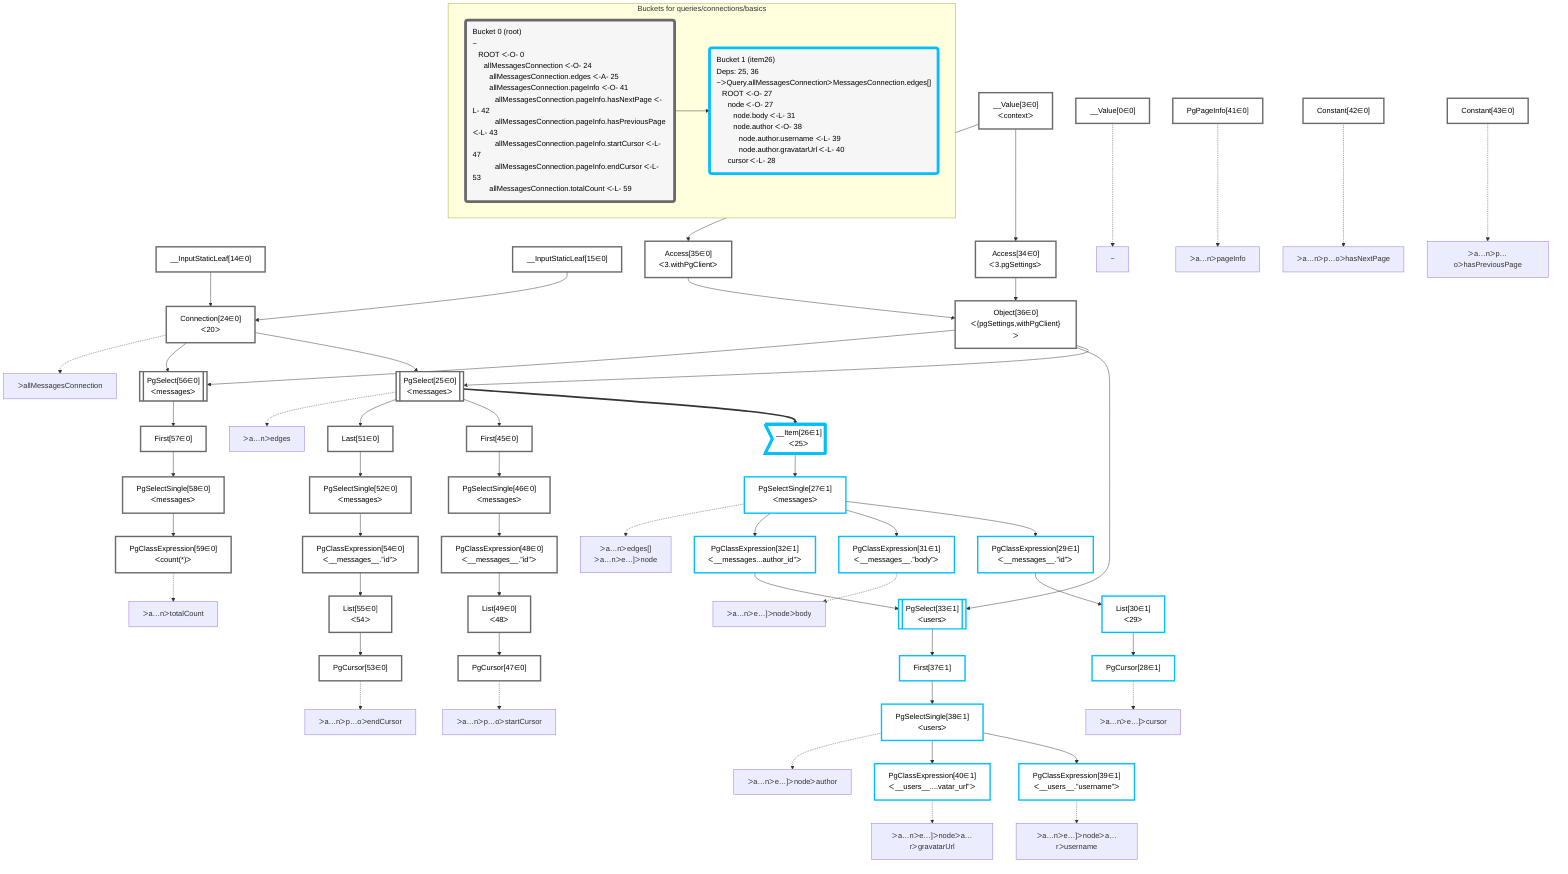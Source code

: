 graph TD
    classDef path fill:#eee,stroke:#000,color:#000
    classDef plan fill:#fff,stroke-width:3px,color:#000
    classDef itemplan fill:#fff,stroke-width:6px,color:#000
    classDef sideeffectplan fill:#f00,stroke-width:6px,color:#000
    classDef bucket fill:#f6f6f6,color:#000,stroke-width:6px,text-align:left


    %% define plans
    __Value0["__Value[0∈0]"]:::plan
    __Value3["__Value[3∈0]<br />ᐸcontextᐳ"]:::plan
    __InputStaticLeaf14["__InputStaticLeaf[14∈0]"]:::plan
    __InputStaticLeaf15["__InputStaticLeaf[15∈0]"]:::plan
    Access34["Access[34∈0]<br />ᐸ3.pgSettingsᐳ"]:::plan
    Access35["Access[35∈0]<br />ᐸ3.withPgClientᐳ"]:::plan
    Object36["Object[36∈0]<br />ᐸ{pgSettings,withPgClient}ᐳ"]:::plan
    Connection24["Connection[24∈0]<br />ᐸ20ᐳ"]:::plan
    PgSelect25[["PgSelect[25∈0]<br />ᐸmessagesᐳ"]]:::plan
    __Item26>"__Item[26∈1]<br />ᐸ25ᐳ"]:::itemplan
    PgSelectSingle27["PgSelectSingle[27∈1]<br />ᐸmessagesᐳ"]:::plan
    PgClassExpression29["PgClassExpression[29∈1]<br />ᐸ__messages__.”id”ᐳ"]:::plan
    List30["List[30∈1]<br />ᐸ29ᐳ"]:::plan
    PgCursor28["PgCursor[28∈1]"]:::plan
    PgClassExpression31["PgClassExpression[31∈1]<br />ᐸ__messages__.”body”ᐳ"]:::plan
    PgClassExpression32["PgClassExpression[32∈1]<br />ᐸ__messages...author_id”ᐳ"]:::plan
    PgSelect33[["PgSelect[33∈1]<br />ᐸusersᐳ"]]:::plan
    First37["First[37∈1]"]:::plan
    PgSelectSingle38["PgSelectSingle[38∈1]<br />ᐸusersᐳ"]:::plan
    PgClassExpression39["PgClassExpression[39∈1]<br />ᐸ__users__.”username”ᐳ"]:::plan
    PgClassExpression40["PgClassExpression[40∈1]<br />ᐸ__users__....vatar_url”ᐳ"]:::plan
    PgPageInfo41["PgPageInfo[41∈0]"]:::plan
    Constant42["Constant[42∈0]"]:::plan
    Constant43["Constant[43∈0]"]:::plan
    First45["First[45∈0]"]:::plan
    PgSelectSingle46["PgSelectSingle[46∈0]<br />ᐸmessagesᐳ"]:::plan
    PgClassExpression48["PgClassExpression[48∈0]<br />ᐸ__messages__.”id”ᐳ"]:::plan
    List49["List[49∈0]<br />ᐸ48ᐳ"]:::plan
    PgCursor47["PgCursor[47∈0]"]:::plan
    Last51["Last[51∈0]"]:::plan
    PgSelectSingle52["PgSelectSingle[52∈0]<br />ᐸmessagesᐳ"]:::plan
    PgClassExpression54["PgClassExpression[54∈0]<br />ᐸ__messages__.”id”ᐳ"]:::plan
    List55["List[55∈0]<br />ᐸ54ᐳ"]:::plan
    PgCursor53["PgCursor[53∈0]"]:::plan
    PgSelect56[["PgSelect[56∈0]<br />ᐸmessagesᐳ"]]:::plan
    First57["First[57∈0]"]:::plan
    PgSelectSingle58["PgSelectSingle[58∈0]<br />ᐸmessagesᐳ"]:::plan
    PgClassExpression59["PgClassExpression[59∈0]<br />ᐸcount(*)ᐳ"]:::plan

    %% plan dependencies
    __Value3 --> Access34
    __Value3 --> Access35
    Access34 & Access35 --> Object36
    __InputStaticLeaf14 & __InputStaticLeaf15 --> Connection24
    Object36 & Connection24 --> PgSelect25
    PgSelect25 ==> __Item26
    __Item26 --> PgSelectSingle27
    PgSelectSingle27 --> PgClassExpression29
    PgClassExpression29 --> List30
    List30 --> PgCursor28
    PgSelectSingle27 --> PgClassExpression31
    PgSelectSingle27 --> PgClassExpression32
    Object36 & PgClassExpression32 --> PgSelect33
    PgSelect33 --> First37
    First37 --> PgSelectSingle38
    PgSelectSingle38 --> PgClassExpression39
    PgSelectSingle38 --> PgClassExpression40
    PgSelect25 --> First45
    First45 --> PgSelectSingle46
    PgSelectSingle46 --> PgClassExpression48
    PgClassExpression48 --> List49
    List49 --> PgCursor47
    PgSelect25 --> Last51
    Last51 --> PgSelectSingle52
    PgSelectSingle52 --> PgClassExpression54
    PgClassExpression54 --> List55
    List55 --> PgCursor53
    Object36 & Connection24 --> PgSelect56
    PgSelect56 --> First57
    First57 --> PgSelectSingle58
    PgSelectSingle58 --> PgClassExpression59

    %% plan-to-path relationships
    P0["~"]
    __Value0 -.-> P0
    P24["ᐳallMessagesConnection"]
    Connection24 -.-> P24
    P25["ᐳa…nᐳedges"]
    PgSelect25 -.-> P25
    P27["ᐳa…nᐳedges[]<br />ᐳa…nᐳe…]ᐳnode"]
    PgSelectSingle27 -.-> P27
    P28["ᐳa…nᐳe…]ᐳcursor"]
    PgCursor28 -.-> P28
    P31["ᐳa…nᐳe…]ᐳnodeᐳbody"]
    PgClassExpression31 -.-> P31
    P38["ᐳa…nᐳe…]ᐳnodeᐳauthor"]
    PgSelectSingle38 -.-> P38
    P39["ᐳa…nᐳe…]ᐳnodeᐳa…rᐳusername"]
    PgClassExpression39 -.-> P39
    P40["ᐳa…nᐳe…]ᐳnodeᐳa…rᐳgravatarUrl"]
    PgClassExpression40 -.-> P40
    P41["ᐳa…nᐳpageInfo"]
    PgPageInfo41 -.-> P41
    P42["ᐳa…nᐳp…oᐳhasNextPage"]
    Constant42 -.-> P42
    P43["ᐳa…nᐳp…oᐳhasPreviousPage"]
    Constant43 -.-> P43
    P47["ᐳa…nᐳp…oᐳstartCursor"]
    PgCursor47 -.-> P47
    P53["ᐳa…nᐳp…oᐳendCursor"]
    PgCursor53 -.-> P53
    P59["ᐳa…nᐳtotalCount"]
    PgClassExpression59 -.-> P59

    subgraph "Buckets for queries/connections/basics"
    Bucket0("Bucket 0 (root)<br />~<br />⠀ROOT ᐸ-O- 0<br />⠀⠀allMessagesConnection ᐸ-O- 24<br />⠀⠀⠀allMessagesConnection.edges ᐸ-A- 25<br />⠀⠀⠀allMessagesConnection.pageInfo ᐸ-O- 41<br />⠀⠀⠀⠀allMessagesConnection.pageInfo.hasNextPage ᐸ-L- 42<br />⠀⠀⠀⠀allMessagesConnection.pageInfo.hasPreviousPage ᐸ-L- 43<br />⠀⠀⠀⠀allMessagesConnection.pageInfo.startCursor ᐸ-L- 47<br />⠀⠀⠀⠀allMessagesConnection.pageInfo.endCursor ᐸ-L- 53<br />⠀⠀⠀allMessagesConnection.totalCount ᐸ-L- 59"):::bucket
    classDef bucket0 stroke:#696969
    class Bucket0,__Value0,__Value3,__InputStaticLeaf14,__InputStaticLeaf15,Connection24,PgSelect25,Access34,Access35,Object36,PgPageInfo41,Constant42,Constant43,First45,PgSelectSingle46,PgCursor47,PgClassExpression48,List49,Last51,PgSelectSingle52,PgCursor53,PgClassExpression54,List55,PgSelect56,First57,PgSelectSingle58,PgClassExpression59 bucket0
    Bucket1("Bucket 1 (item26)<br />Deps: 25, 36<br />~ᐳQuery.allMessagesConnectionᐳMessagesConnection.edges[]<br />⠀ROOT ᐸ-O- 27<br />⠀⠀node ᐸ-O- 27<br />⠀⠀⠀node.body ᐸ-L- 31<br />⠀⠀⠀node.author ᐸ-O- 38<br />⠀⠀⠀⠀node.author.username ᐸ-L- 39<br />⠀⠀⠀⠀node.author.gravatarUrl ᐸ-L- 40<br />⠀⠀cursor ᐸ-L- 28"):::bucket
    classDef bucket1 stroke:#00bfff
    class Bucket1,__Item26,PgSelectSingle27,PgCursor28,PgClassExpression29,List30,PgClassExpression31,PgClassExpression32,PgSelect33,First37,PgSelectSingle38,PgClassExpression39,PgClassExpression40 bucket1
    Bucket0 --> Bucket1
    end